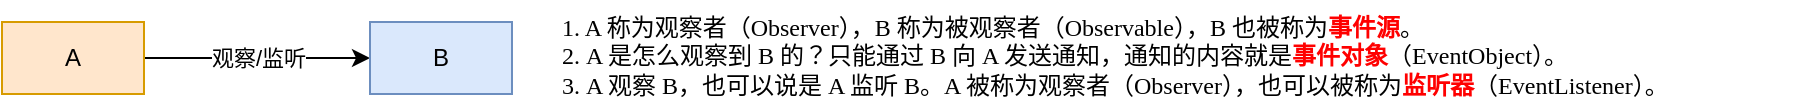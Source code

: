 <mxfile version="16.5.1" type="device"><diagram id="qDbCllmlze_9oDJJyWIG" name="第 1 页"><mxGraphModel dx="1538" dy="700" grid="0" gridSize="10" guides="1" tooltips="1" connect="1" arrows="1" fold="1" page="0" pageScale="1" pageWidth="827" pageHeight="1169" math="0" shadow="0"><root><mxCell id="0"/><mxCell id="1" parent="0"/><mxCell id="NZqxN4bEJQFws4BJrPYN-3" value="观察/监听" style="edgeStyle=orthogonalEdgeStyle;rounded=0;orthogonalLoop=1;jettySize=auto;html=1;exitX=1;exitY=0.5;exitDx=0;exitDy=0;" edge="1" parent="1" source="NZqxN4bEJQFws4BJrPYN-1" target="NZqxN4bEJQFws4BJrPYN-2"><mxGeometry x="0.01" relative="1" as="geometry"><Array as="points"><mxPoint x="55" y="147"/><mxPoint x="55" y="147"/></Array><mxPoint as="offset"/></mxGeometry></mxCell><mxCell id="NZqxN4bEJQFws4BJrPYN-1" value="A" style="rounded=0;whiteSpace=wrap;html=1;fillColor=#ffe6cc;strokeColor=#d79b00;" vertex="1" parent="1"><mxGeometry x="-73" y="129" width="71" height="36" as="geometry"/></mxCell><mxCell id="NZqxN4bEJQFws4BJrPYN-2" value="B" style="rounded=0;whiteSpace=wrap;html=1;fillColor=#dae8fc;strokeColor=#6c8ebf;" vertex="1" parent="1"><mxGeometry x="111" y="129" width="71" height="36" as="geometry"/></mxCell><mxCell id="NZqxN4bEJQFws4BJrPYN-4" value="&lt;font face=&quot;YaHei Consolas Hybrid&quot;&gt;&lt;span style=&quot;font-weight: normal&quot;&gt;1. A 称为观察者（Observer），B 称为被观察者（Observable），B 也被称为&lt;/span&gt;&lt;font color=&quot;#ff0000&quot;&gt;事件源&lt;/font&gt;&lt;span style=&quot;font-weight: normal&quot;&gt;。&lt;/span&gt;&lt;br&gt;&lt;span style=&quot;font-weight: normal&quot;&gt;2. A 是怎么观察到 B 的？只能通过 B 向 A 发送通知，通知的内容就是&lt;/span&gt;&lt;font color=&quot;#ff0000&quot;&gt;事件对象&lt;/font&gt;&lt;span style=&quot;font-weight: normal&quot;&gt;（EventObject）。&lt;/span&gt;&lt;br&gt;&lt;span style=&quot;font-weight: normal&quot;&gt;3. A 观察 B，也可以说是 A 监听 B。A 被称为观察者（Observer），也可以被称为&lt;/span&gt;&lt;font color=&quot;#ff0000&quot;&gt;监听器&lt;/font&gt;&lt;span style=&quot;font-weight: normal&quot;&gt;（EventListener）。&lt;/span&gt;&lt;/font&gt;" style="text;html=1;strokeColor=none;fillColor=none;align=left;verticalAlign=middle;whiteSpace=wrap;rounded=0;fontStyle=1" vertex="1" parent="1"><mxGeometry x="205" y="118" width="624" height="55" as="geometry"/></mxCell></root></mxGraphModel></diagram></mxfile>